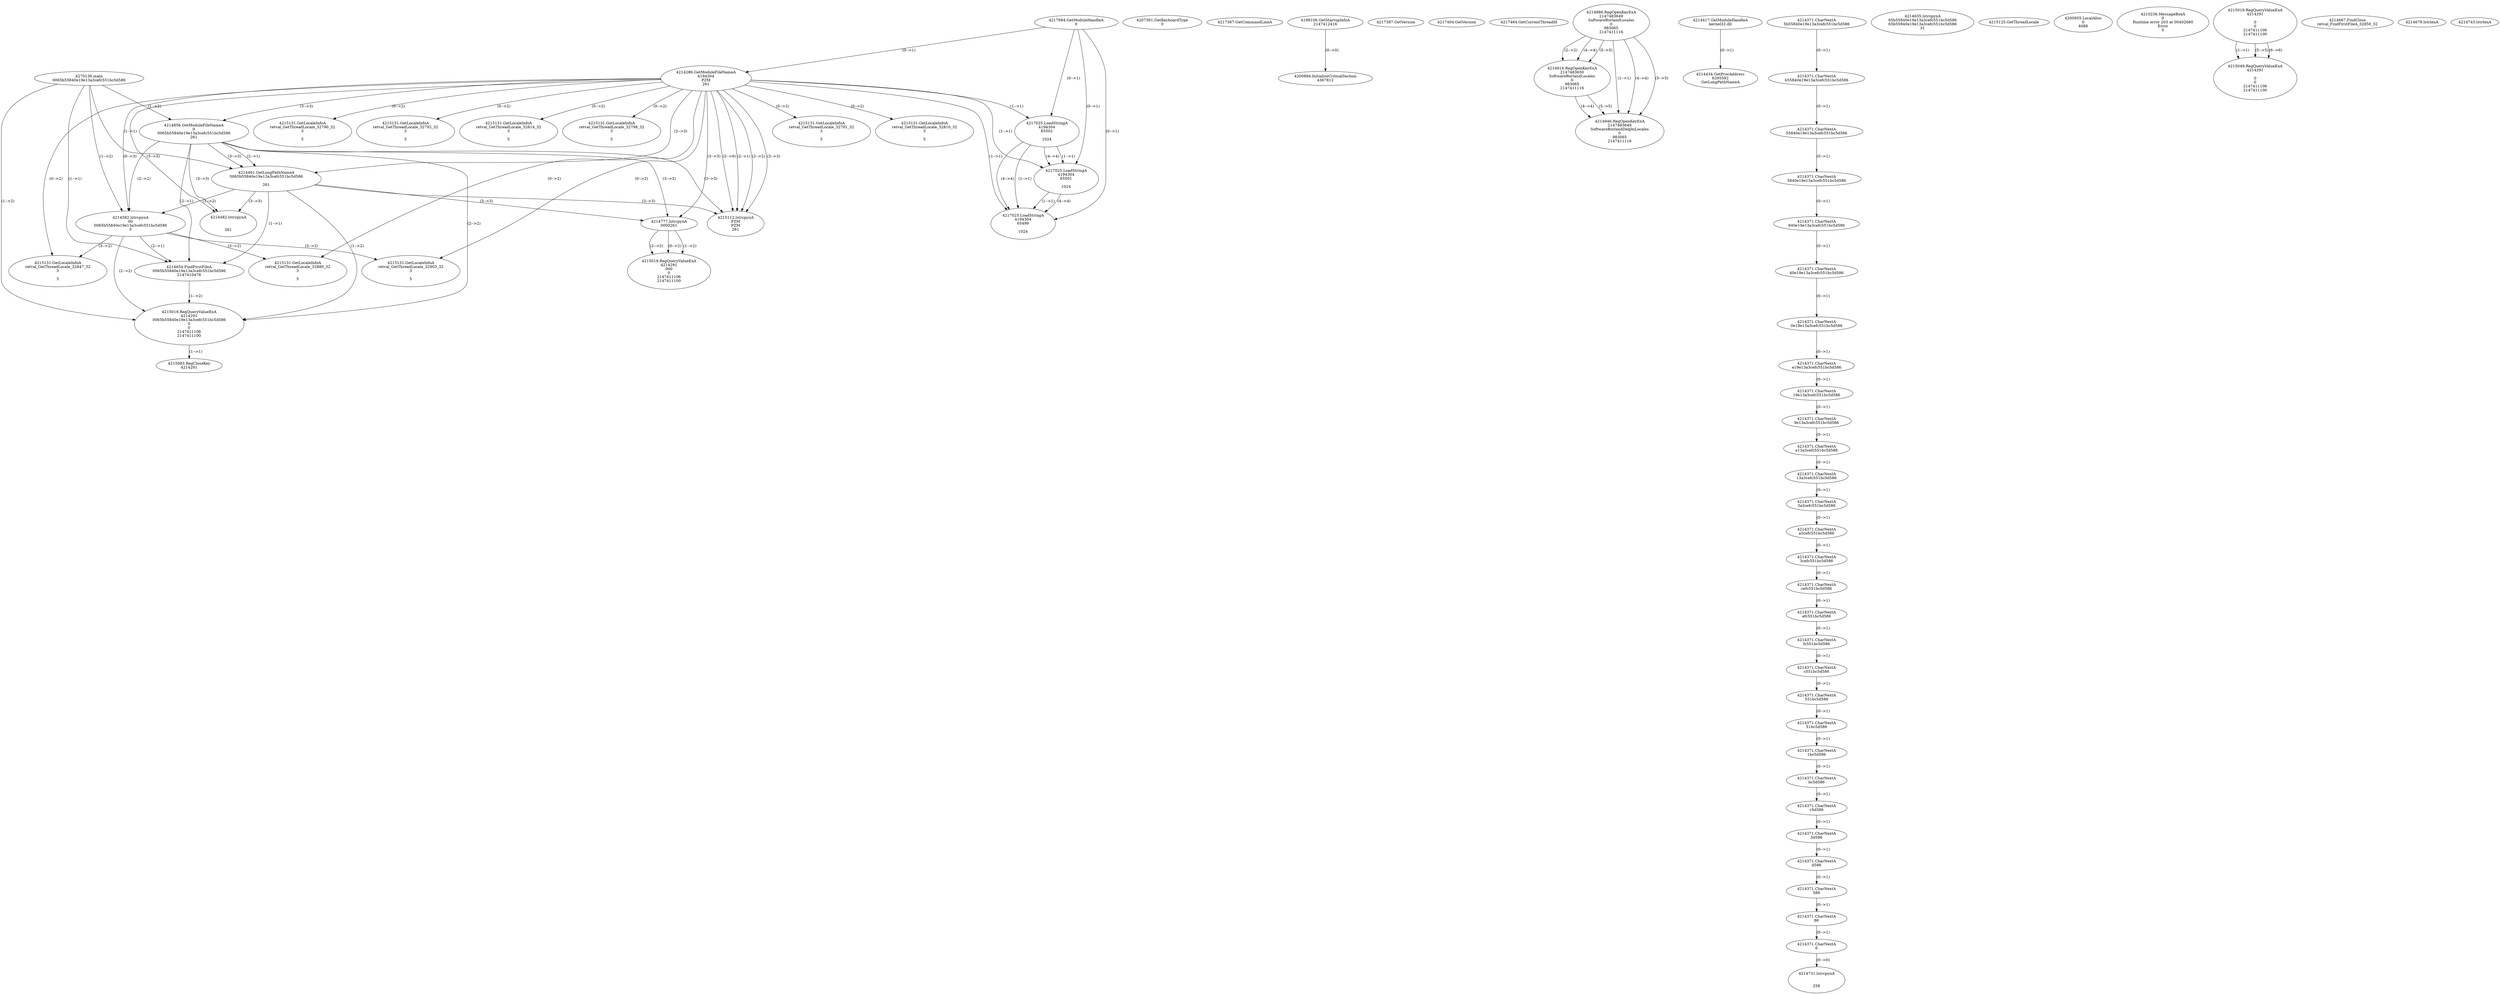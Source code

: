 // Global SCDG with merge call
digraph {
	0 [label="4270136.main
0065b55840e19e13a3cefc551bc5d586"]
	1 [label="4217684.GetModuleHandleA
0"]
	2 [label="4207361.GetKeyboardType
0"]
	3 [label="4217367.GetCommandLineA
"]
	4 [label="4199106.GetStartupInfoA
2147412416"]
	5 [label="4217387.GetVersion
"]
	6 [label="4217404.GetVersion
"]
	7 [label="4217464.GetCurrentThreadId
"]
	8 [label="4214286.GetModuleFileNameA
4194304
PZM
261"]
	1 -> 8 [label="(0-->1)"]
	9 [label="4214856.GetModuleFileNameA
0
0065b55840e19e13a3cefc551bc5d586
261"]
	0 -> 9 [label="(1-->2)"]
	8 -> 9 [label="(3-->3)"]
	10 [label="4214886.RegOpenKeyExA
2147483649
Software\Borland\Locales
0
983065
2147411116"]
	11 [label="4214916.RegOpenKeyExA
2147483650
Software\Borland\Locales
0
983065
2147411116"]
	10 -> 11 [label="(2-->2)"]
	10 -> 11 [label="(4-->4)"]
	10 -> 11 [label="(5-->5)"]
	12 [label="4214946.RegOpenKeyExA
2147483649
Software\Borland\Delphi\Locales
0
983065
2147411116"]
	10 -> 12 [label="(1-->1)"]
	10 -> 12 [label="(4-->4)"]
	11 -> 12 [label="(4-->4)"]
	10 -> 12 [label="(5-->5)"]
	11 -> 12 [label="(5-->5)"]
	13 [label="4214417.GetModuleHandleA
kernel32.dll"]
	14 [label="4214434.GetProcAddress
6295592
GetLongPathNameA"]
	13 -> 14 [label="(0-->1)"]
	15 [label="4214461.GetLongPathNameA
0065b55840e19e13a3cefc551bc5d586

261"]
	0 -> 15 [label="(1-->1)"]
	9 -> 15 [label="(2-->1)"]
	8 -> 15 [label="(3-->3)"]
	9 -> 15 [label="(3-->3)"]
	16 [label="4214582.lstrcpynA
00
0065b55840e19e13a3cefc551bc5d586
3"]
	0 -> 16 [label="(1-->2)"]
	9 -> 16 [label="(2-->2)"]
	15 -> 16 [label="(1-->2)"]
	8 -> 16 [label="(0-->3)"]
	17 [label="4214371.CharNextA
5b55840e19e13a3cefc551bc5d586"]
	18 [label="4214371.CharNextA
b55840e19e13a3cefc551bc5d586"]
	17 -> 18 [label="(0-->1)"]
	19 [label="4214371.CharNextA
55840e19e13a3cefc551bc5d586"]
	18 -> 19 [label="(0-->1)"]
	20 [label="4214371.CharNextA
5840e19e13a3cefc551bc5d586"]
	19 -> 20 [label="(0-->1)"]
	21 [label="4214371.CharNextA
840e19e13a3cefc551bc5d586"]
	20 -> 21 [label="(0-->1)"]
	22 [label="4214371.CharNextA
40e19e13a3cefc551bc5d586"]
	21 -> 22 [label="(0-->1)"]
	23 [label="4214371.CharNextA
0e19e13a3cefc551bc5d586"]
	22 -> 23 [label="(0-->1)"]
	24 [label="4214371.CharNextA
e19e13a3cefc551bc5d586"]
	23 -> 24 [label="(0-->1)"]
	25 [label="4214371.CharNextA
19e13a3cefc551bc5d586"]
	24 -> 25 [label="(0-->1)"]
	26 [label="4214371.CharNextA
9e13a3cefc551bc5d586"]
	25 -> 26 [label="(0-->1)"]
	27 [label="4214371.CharNextA
e13a3cefc551bc5d586"]
	26 -> 27 [label="(0-->1)"]
	28 [label="4214371.CharNextA
13a3cefc551bc5d586"]
	27 -> 28 [label="(0-->1)"]
	29 [label="4214371.CharNextA
3a3cefc551bc5d586"]
	28 -> 29 [label="(0-->1)"]
	30 [label="4214371.CharNextA
a3cefc551bc5d586"]
	29 -> 30 [label="(0-->1)"]
	31 [label="4214371.CharNextA
3cefc551bc5d586"]
	30 -> 31 [label="(0-->1)"]
	32 [label="4214371.CharNextA
cefc551bc5d586"]
	31 -> 32 [label="(0-->1)"]
	33 [label="4214371.CharNextA
efc551bc5d586"]
	32 -> 33 [label="(0-->1)"]
	34 [label="4214371.CharNextA
fc551bc5d586"]
	33 -> 34 [label="(0-->1)"]
	35 [label="4214371.CharNextA
c551bc5d586"]
	34 -> 35 [label="(0-->1)"]
	36 [label="4214371.CharNextA
551bc5d586"]
	35 -> 36 [label="(0-->1)"]
	37 [label="4214371.CharNextA
51bc5d586"]
	36 -> 37 [label="(0-->1)"]
	38 [label="4214371.CharNextA
1bc5d586"]
	37 -> 38 [label="(0-->1)"]
	39 [label="4214371.CharNextA
bc5d586"]
	38 -> 39 [label="(0-->1)"]
	40 [label="4214371.CharNextA
c5d586"]
	39 -> 40 [label="(0-->1)"]
	41 [label="4214371.CharNextA
5d586"]
	40 -> 41 [label="(0-->1)"]
	42 [label="4214371.CharNextA
d586"]
	41 -> 42 [label="(0-->1)"]
	43 [label="4214371.CharNextA
586"]
	42 -> 43 [label="(0-->1)"]
	44 [label="4214371.CharNextA
86"]
	43 -> 44 [label="(0-->1)"]
	45 [label="4214371.CharNextA
6"]
	44 -> 45 [label="(0-->1)"]
	46 [label="4214635.lstrcpynA
65b55840e19e13a3cefc551bc5d586
65b55840e19e13a3cefc551bc5d586
31"]
	47 [label="4214654.FindFirstFileA
0065b55840e19e13a3cefc551bc5d586
2147410478"]
	0 -> 47 [label="(1-->1)"]
	9 -> 47 [label="(2-->1)"]
	15 -> 47 [label="(1-->1)"]
	16 -> 47 [label="(2-->1)"]
	48 [label="4215019.RegQueryValueExA
4214291
0065b55840e19e13a3cefc551bc5d586
0
0
2147411106
2147411100"]
	0 -> 48 [label="(1-->2)"]
	9 -> 48 [label="(2-->2)"]
	15 -> 48 [label="(1-->2)"]
	16 -> 48 [label="(2-->2)"]
	47 -> 48 [label="(1-->2)"]
	49 [label="4215083.RegCloseKey
4214291"]
	48 -> 49 [label="(1-->1)"]
	50 [label="4215112.lstrcpynA
PZM
PZM
261"]
	8 -> 50 [label="(2-->1)"]
	8 -> 50 [label="(2-->2)"]
	8 -> 50 [label="(3-->3)"]
	9 -> 50 [label="(3-->3)"]
	15 -> 50 [label="(3-->3)"]
	8 -> 50 [label="(2-->0)"]
	51 [label="4215125.GetThreadLocale
"]
	52 [label="4215131.GetLocaleInfoA
retval_GetThreadLocale_32847_32
3

5"]
	8 -> 52 [label="(0-->2)"]
	16 -> 52 [label="(3-->2)"]
	53 [label="4217025.LoadStringA
4194304
65502

1024"]
	1 -> 53 [label="(0-->1)"]
	8 -> 53 [label="(1-->1)"]
	54 [label="4200894.InitializeCriticalSection
4367812"]
	4 -> 54 [label="(0-->0)"]
	55 [label="4200955.LocalAlloc
0
4088"]
	56 [label="4210236.MessageBoxA
0
Runtime error 203 at 00402680
Error
0"]
	57 [label="4214482.lstrcpynA


261"]
	8 -> 57 [label="(3-->3)"]
	9 -> 57 [label="(3-->3)"]
	15 -> 57 [label="(3-->3)"]
	58 [label="4215019.RegQueryValueExA
4214291

0
0
2147411106
2147411100"]
	59 [label="4215049.RegQueryValueExA
4214291

0
0
2147411106
2147411100"]
	58 -> 59 [label="(1-->1)"]
	58 -> 59 [label="(5-->5)"]
	58 -> 59 [label="(6-->6)"]
	60 [label="4215131.GetLocaleInfoA
retval_GetThreadLocale_32791_32
3

5"]
	8 -> 60 [label="(0-->2)"]
	61 [label="4217025.LoadStringA
4194304
65501

1024"]
	1 -> 61 [label="(0-->1)"]
	8 -> 61 [label="(1-->1)"]
	53 -> 61 [label="(1-->1)"]
	53 -> 61 [label="(4-->4)"]
	62 [label="4215131.GetLocaleInfoA
retval_GetThreadLocale_32810_32
3

5"]
	8 -> 62 [label="(0-->2)"]
	63 [label="4217025.LoadStringA
4194304
65499

1024"]
	1 -> 63 [label="(0-->1)"]
	8 -> 63 [label="(1-->1)"]
	53 -> 63 [label="(1-->1)"]
	61 -> 63 [label="(1-->1)"]
	53 -> 63 [label="(4-->4)"]
	61 -> 63 [label="(4-->4)"]
	64 [label="4214667.FindClose
retval_FindFirstFileA_32850_32"]
	65 [label="4214679.lstrlenA
"]
	66 [label="4214731.lstrcpynA


258"]
	45 -> 66 [label="(0-->0)"]
	67 [label="4214743.lstrlenA
"]
	68 [label="4214777.lstrcpynA
00\
00\
261"]
	8 -> 68 [label="(3-->3)"]
	9 -> 68 [label="(3-->3)"]
	15 -> 68 [label="(3-->3)"]
	69 [label="4215019.RegQueryValueExA
4214291
00\
0
0
2147411106
2147411100"]
	68 -> 69 [label="(1-->2)"]
	68 -> 69 [label="(2-->2)"]
	68 -> 69 [label="(0-->2)"]
	70 [label="4215131.GetLocaleInfoA
retval_GetThreadLocale_32903_32
3

5"]
	8 -> 70 [label="(0-->2)"]
	16 -> 70 [label="(3-->2)"]
	71 [label="4215131.GetLocaleInfoA
retval_GetThreadLocale_32790_32
3

5"]
	8 -> 71 [label="(0-->2)"]
	72 [label="4215131.GetLocaleInfoA
retval_GetThreadLocale_32792_32
3

5"]
	8 -> 72 [label="(0-->2)"]
	73 [label="4215131.GetLocaleInfoA
retval_GetThreadLocale_32814_32
3

5"]
	8 -> 73 [label="(0-->2)"]
	74 [label="4215131.GetLocaleInfoA
retval_GetThreadLocale_32798_32
3

5"]
	8 -> 74 [label="(0-->2)"]
	75 [label="4215131.GetLocaleInfoA
retval_GetThreadLocale_32880_32
3

5"]
	8 -> 75 [label="(0-->2)"]
	16 -> 75 [label="(3-->2)"]
}
